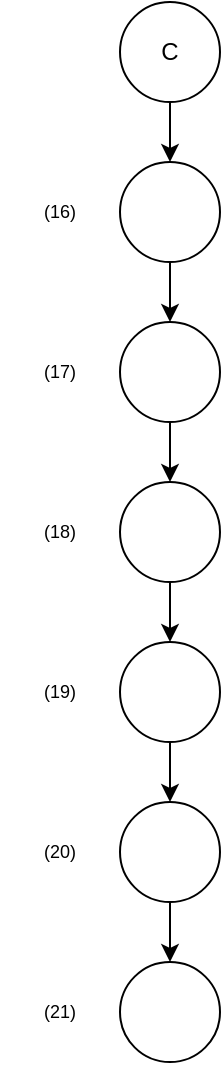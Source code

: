 <mxfile version="15.4.0" type="device"><diagram id="sURq20OMfc-YnosV0wpW" name="Page-1"><mxGraphModel dx="1618" dy="474" grid="1" gridSize="10" guides="1" tooltips="1" connect="1" arrows="1" fold="1" page="1" pageScale="1" pageWidth="850" pageHeight="1100" math="0" shadow="0"><root><mxCell id="0"/><mxCell id="1" parent="0"/><mxCell id="TVw897Wef1c1NhlZAb9E-39" style="edgeStyle=orthogonalEdgeStyle;curved=1;rounded=0;orthogonalLoop=1;jettySize=auto;html=1;exitX=0.5;exitY=1;exitDx=0;exitDy=0;entryX=0.5;entryY=0;entryDx=0;entryDy=0;fontSize=9;" parent="1" source="gn05vBTfC9iLrm8tWsvV-15" target="TVw897Wef1c1NhlZAb9E-33" edge="1"><mxGeometry relative="1" as="geometry"/></mxCell><mxCell id="gn05vBTfC9iLrm8tWsvV-15" value="C" style="ellipse;whiteSpace=wrap;html=1;aspect=fixed;" parent="1" vertex="1"><mxGeometry x="-70" y="520" width="50" height="50" as="geometry"/></mxCell><mxCell id="TVw897Wef1c1NhlZAb9E-40" style="edgeStyle=orthogonalEdgeStyle;curved=1;rounded=0;orthogonalLoop=1;jettySize=auto;html=1;exitX=0.5;exitY=1;exitDx=0;exitDy=0;fontSize=9;entryX=0.5;entryY=0;entryDx=0;entryDy=0;" parent="1" source="TVw897Wef1c1NhlZAb9E-33" target="TVw897Wef1c1NhlZAb9E-34" edge="1"><mxGeometry relative="1" as="geometry"/></mxCell><mxCell id="TVw897Wef1c1NhlZAb9E-33" value="" style="ellipse;whiteSpace=wrap;html=1;aspect=fixed;" parent="1" vertex="1"><mxGeometry x="-70" y="600" width="50" height="50" as="geometry"/></mxCell><mxCell id="TVw897Wef1c1NhlZAb9E-41" style="rounded=0;orthogonalLoop=1;jettySize=auto;html=1;exitX=0.5;exitY=1;exitDx=0;exitDy=0;entryX=0.5;entryY=0;entryDx=0;entryDy=0;fontSize=9;edgeStyle=orthogonalEdgeStyle;" parent="1" source="TVw897Wef1c1NhlZAb9E-34" target="TVw897Wef1c1NhlZAb9E-35" edge="1"><mxGeometry relative="1" as="geometry"/></mxCell><mxCell id="TVw897Wef1c1NhlZAb9E-34" value="" style="ellipse;whiteSpace=wrap;html=1;aspect=fixed;" parent="1" vertex="1"><mxGeometry x="-70" y="680" width="50" height="50" as="geometry"/></mxCell><mxCell id="TVw897Wef1c1NhlZAb9E-43" style="edgeStyle=orthogonalEdgeStyle;rounded=0;orthogonalLoop=1;jettySize=auto;html=1;exitX=0.5;exitY=1;exitDx=0;exitDy=0;entryX=0.5;entryY=0;entryDx=0;entryDy=0;fontSize=9;" parent="1" source="TVw897Wef1c1NhlZAb9E-35" target="TVw897Wef1c1NhlZAb9E-42" edge="1"><mxGeometry relative="1" as="geometry"/></mxCell><mxCell id="TVw897Wef1c1NhlZAb9E-35" value="" style="ellipse;whiteSpace=wrap;html=1;aspect=fixed;" parent="1" vertex="1"><mxGeometry x="-70" y="760" width="50" height="50" as="geometry"/></mxCell><mxCell id="TVw897Wef1c1NhlZAb9E-45" style="edgeStyle=orthogonalEdgeStyle;rounded=0;orthogonalLoop=1;jettySize=auto;html=1;exitX=0.5;exitY=1;exitDx=0;exitDy=0;entryX=0.5;entryY=0;entryDx=0;entryDy=0;fontSize=9;" parent="1" source="TVw897Wef1c1NhlZAb9E-42" target="TVw897Wef1c1NhlZAb9E-44" edge="1"><mxGeometry relative="1" as="geometry"/></mxCell><mxCell id="TVw897Wef1c1NhlZAb9E-42" value="" style="ellipse;whiteSpace=wrap;html=1;aspect=fixed;" parent="1" vertex="1"><mxGeometry x="-70" y="840" width="50" height="50" as="geometry"/></mxCell><mxCell id="TVw897Wef1c1NhlZAb9E-44" value="" style="ellipse;whiteSpace=wrap;html=1;aspect=fixed;" parent="1" vertex="1"><mxGeometry x="-70" y="920" width="50" height="50" as="geometry"/></mxCell><mxCell id="TVw897Wef1c1NhlZAb9E-99" value="(16)" style="text;html=1;strokeColor=none;fillColor=none;align=center;verticalAlign=middle;whiteSpace=wrap;rounded=0;fontSize=9;" parent="1" vertex="1"><mxGeometry x="-130" y="610" width="60" height="30" as="geometry"/></mxCell><mxCell id="TVw897Wef1c1NhlZAb9E-100" value="(17)" style="text;html=1;strokeColor=none;fillColor=none;align=center;verticalAlign=middle;whiteSpace=wrap;rounded=0;fontSize=9;" parent="1" vertex="1"><mxGeometry x="-130" y="690" width="60" height="30" as="geometry"/></mxCell><mxCell id="TVw897Wef1c1NhlZAb9E-101" value="(18)" style="text;html=1;strokeColor=none;fillColor=none;align=center;verticalAlign=middle;whiteSpace=wrap;rounded=0;fontSize=9;" parent="1" vertex="1"><mxGeometry x="-130" y="770" width="60" height="30" as="geometry"/></mxCell><mxCell id="TVw897Wef1c1NhlZAb9E-102" value="(19)" style="text;html=1;strokeColor=none;fillColor=none;align=center;verticalAlign=middle;whiteSpace=wrap;rounded=0;fontSize=9;" parent="1" vertex="1"><mxGeometry x="-130" y="850" width="60" height="30" as="geometry"/></mxCell><mxCell id="TVw897Wef1c1NhlZAb9E-103" value="(20)" style="text;html=1;strokeColor=none;fillColor=none;align=center;verticalAlign=middle;whiteSpace=wrap;rounded=0;fontSize=9;" parent="1" vertex="1"><mxGeometry x="-130" y="930" width="60" height="30" as="geometry"/></mxCell><mxCell id="jvE4YufClA0Dn2W71OEn-1" style="edgeStyle=orthogonalEdgeStyle;rounded=0;orthogonalLoop=1;jettySize=auto;html=1;exitX=0.5;exitY=1;exitDx=0;exitDy=0;entryX=0.5;entryY=0;entryDx=0;entryDy=0;fontSize=9;" edge="1" parent="1" target="jvE4YufClA0Dn2W71OEn-2"><mxGeometry relative="1" as="geometry"><mxPoint x="-45" y="970" as="sourcePoint"/></mxGeometry></mxCell><mxCell id="jvE4YufClA0Dn2W71OEn-2" value="" style="ellipse;whiteSpace=wrap;html=1;aspect=fixed;" vertex="1" parent="1"><mxGeometry x="-70" y="1000" width="50" height="50" as="geometry"/></mxCell><mxCell id="jvE4YufClA0Dn2W71OEn-3" value="(21)" style="text;html=1;strokeColor=none;fillColor=none;align=center;verticalAlign=middle;whiteSpace=wrap;rounded=0;fontSize=9;" vertex="1" parent="1"><mxGeometry x="-130" y="1010" width="60" height="30" as="geometry"/></mxCell></root></mxGraphModel></diagram></mxfile>
